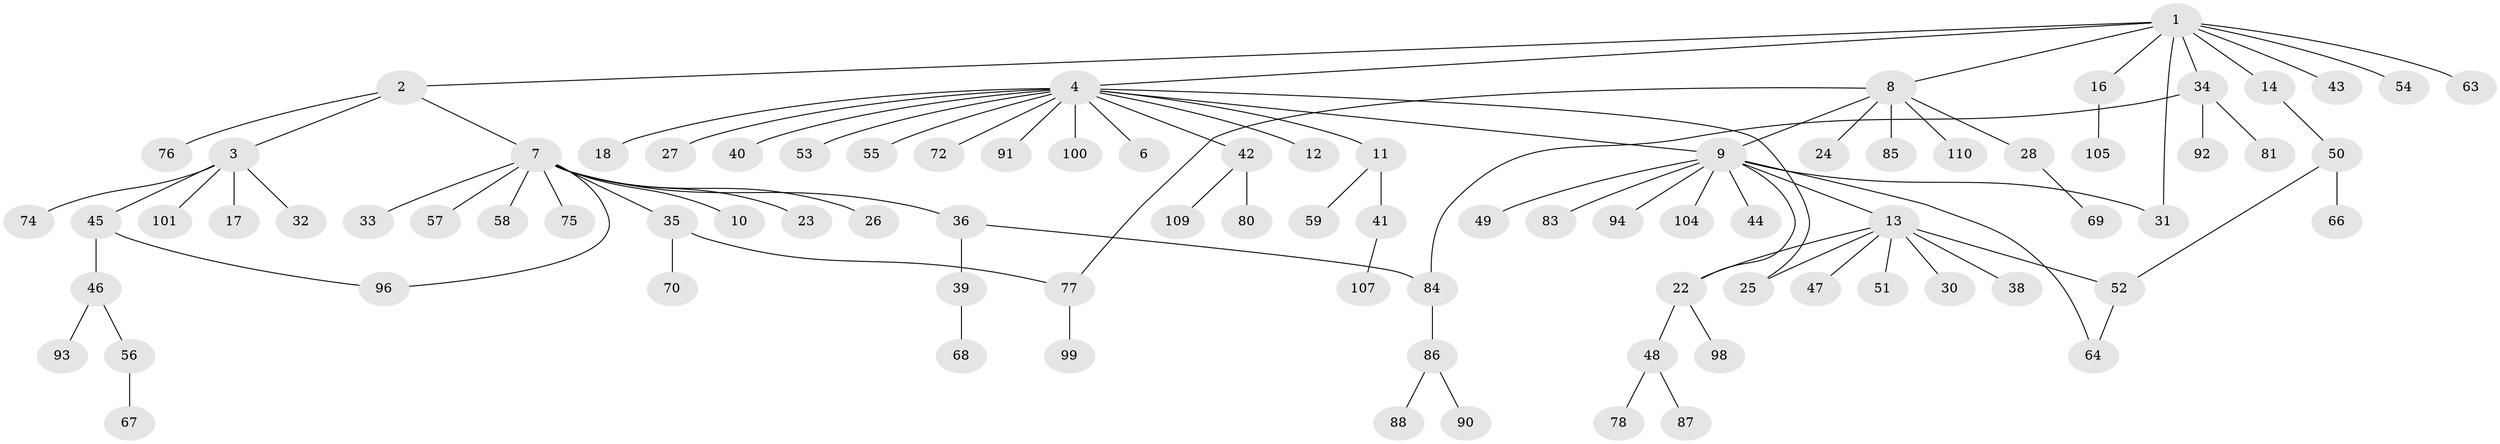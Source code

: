 // Generated by graph-tools (version 1.1) at 2025/51/02/27/25 19:51:55]
// undirected, 88 vertices, 96 edges
graph export_dot {
graph [start="1"]
  node [color=gray90,style=filled];
  1 [super="+29"];
  2;
  3 [super="+5"];
  4 [super="+37"];
  6;
  7 [super="+20"];
  8 [super="+62"];
  9 [super="+19"];
  10;
  11 [super="+15"];
  12;
  13 [super="+21"];
  14;
  16;
  17;
  18;
  22 [super="+97"];
  23;
  24;
  25;
  26;
  27;
  28;
  30;
  31;
  32;
  33;
  34 [super="+73"];
  35 [super="+60"];
  36;
  38;
  39;
  40 [super="+61"];
  41 [super="+65"];
  42;
  43;
  44;
  45 [super="+82"];
  46;
  47 [super="+106"];
  48 [super="+79"];
  49;
  50 [super="+95"];
  51;
  52 [super="+71"];
  53;
  54;
  55;
  56;
  57;
  58;
  59;
  63;
  64;
  66;
  67 [super="+102"];
  68;
  69;
  70;
  72;
  74;
  75;
  76 [super="+108"];
  77;
  78;
  80;
  81 [super="+89"];
  83;
  84;
  85;
  86 [super="+103"];
  87;
  88;
  90;
  91;
  92;
  93;
  94;
  96;
  98;
  99;
  100;
  101;
  104;
  105;
  107;
  109;
  110;
  1 -- 2;
  1 -- 4;
  1 -- 8;
  1 -- 14;
  1 -- 16;
  1 -- 31;
  1 -- 34;
  1 -- 43;
  1 -- 54;
  1 -- 63;
  2 -- 3;
  2 -- 7;
  2 -- 76;
  3 -- 17;
  3 -- 32;
  3 -- 45;
  3 -- 74;
  3 -- 101;
  4 -- 6;
  4 -- 9;
  4 -- 11;
  4 -- 12;
  4 -- 18;
  4 -- 25;
  4 -- 27;
  4 -- 40;
  4 -- 53;
  4 -- 55;
  4 -- 72;
  4 -- 91;
  4 -- 100;
  4 -- 42;
  7 -- 10;
  7 -- 23;
  7 -- 26;
  7 -- 33;
  7 -- 35;
  7 -- 57;
  7 -- 58;
  7 -- 75;
  7 -- 96;
  7 -- 36;
  8 -- 9;
  8 -- 24;
  8 -- 28;
  8 -- 77;
  8 -- 85;
  8 -- 110;
  9 -- 13;
  9 -- 49;
  9 -- 64;
  9 -- 104;
  9 -- 83;
  9 -- 44;
  9 -- 94;
  9 -- 31;
  9 -- 22;
  11 -- 41;
  11 -- 59;
  13 -- 30;
  13 -- 38;
  13 -- 51;
  13 -- 52;
  13 -- 25;
  13 -- 22;
  13 -- 47;
  14 -- 50;
  16 -- 105;
  22 -- 48;
  22 -- 98;
  28 -- 69;
  34 -- 81;
  34 -- 84;
  34 -- 92;
  35 -- 70;
  35 -- 77;
  36 -- 39;
  36 -- 84;
  39 -- 68;
  41 -- 107;
  42 -- 80;
  42 -- 109;
  45 -- 46;
  45 -- 96;
  46 -- 56;
  46 -- 93;
  48 -- 78;
  48 -- 87;
  50 -- 66;
  50 -- 52;
  52 -- 64;
  56 -- 67;
  77 -- 99;
  84 -- 86;
  86 -- 88;
  86 -- 90;
}
